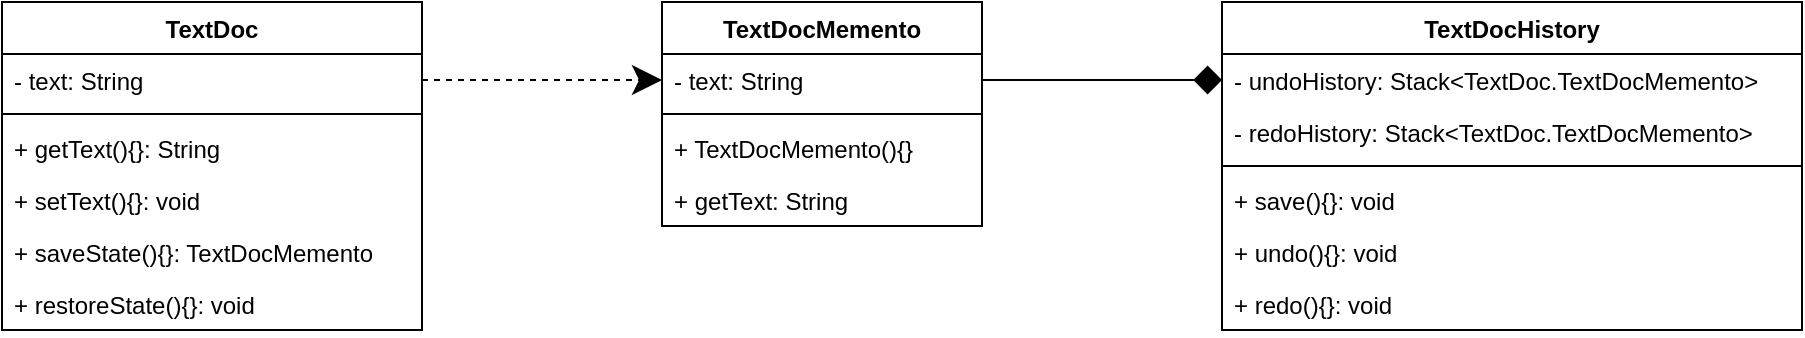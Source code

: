 <mxfile version="20.4.0" type="device"><diagram id="XvStiLBXzVy4rY1gxp1L" name="Page-1"><mxGraphModel dx="1038" dy="547" grid="1" gridSize="10" guides="1" tooltips="1" connect="1" arrows="1" fold="1" page="1" pageScale="1" pageWidth="827" pageHeight="1169" math="0" shadow="0"><root><mxCell id="0"/><mxCell id="1" parent="0"/><mxCell id="l8-krNquWeO0CSFwMkaf-1" value="TextDoc" style="swimlane;fontStyle=1;align=center;verticalAlign=top;childLayout=stackLayout;horizontal=1;startSize=26;horizontalStack=0;resizeParent=1;resizeParentMax=0;resizeLast=0;collapsible=1;marginBottom=0;" parent="1" vertex="1"><mxGeometry x="70" y="120" width="210" height="164" as="geometry"/></mxCell><mxCell id="l8-krNquWeO0CSFwMkaf-2" value="- text: String" style="text;strokeColor=none;fillColor=none;align=left;verticalAlign=top;spacingLeft=4;spacingRight=4;overflow=hidden;rotatable=0;points=[[0,0.5],[1,0.5]];portConstraint=eastwest;" parent="l8-krNquWeO0CSFwMkaf-1" vertex="1"><mxGeometry y="26" width="210" height="26" as="geometry"/></mxCell><mxCell id="l8-krNquWeO0CSFwMkaf-3" value="" style="line;strokeWidth=1;fillColor=none;align=left;verticalAlign=middle;spacingTop=-1;spacingLeft=3;spacingRight=3;rotatable=0;labelPosition=right;points=[];portConstraint=eastwest;strokeColor=inherit;" parent="l8-krNquWeO0CSFwMkaf-1" vertex="1"><mxGeometry y="52" width="210" height="8" as="geometry"/></mxCell><mxCell id="l8-krNquWeO0CSFwMkaf-4" value="+ getText(){}: String" style="text;strokeColor=none;fillColor=none;align=left;verticalAlign=top;spacingLeft=4;spacingRight=4;overflow=hidden;rotatable=0;points=[[0,0.5],[1,0.5]];portConstraint=eastwest;" parent="l8-krNquWeO0CSFwMkaf-1" vertex="1"><mxGeometry y="60" width="210" height="26" as="geometry"/></mxCell><mxCell id="l8-krNquWeO0CSFwMkaf-5" value="+ setText(){}: void" style="text;strokeColor=none;fillColor=none;align=left;verticalAlign=top;spacingLeft=4;spacingRight=4;overflow=hidden;rotatable=0;points=[[0,0.5],[1,0.5]];portConstraint=eastwest;" parent="l8-krNquWeO0CSFwMkaf-1" vertex="1"><mxGeometry y="86" width="210" height="26" as="geometry"/></mxCell><mxCell id="l8-krNquWeO0CSFwMkaf-6" value="+ saveState(){}: TextDocMemento" style="text;strokeColor=none;fillColor=none;align=left;verticalAlign=top;spacingLeft=4;spacingRight=4;overflow=hidden;rotatable=0;points=[[0,0.5],[1,0.5]];portConstraint=eastwest;" parent="l8-krNquWeO0CSFwMkaf-1" vertex="1"><mxGeometry y="112" width="210" height="26" as="geometry"/></mxCell><mxCell id="l8-krNquWeO0CSFwMkaf-7" value="+ restoreState(){}: void" style="text;strokeColor=none;fillColor=none;align=left;verticalAlign=top;spacingLeft=4;spacingRight=4;overflow=hidden;rotatable=0;points=[[0,0.5],[1,0.5]];portConstraint=eastwest;" parent="l8-krNquWeO0CSFwMkaf-1" vertex="1"><mxGeometry y="138" width="210" height="26" as="geometry"/></mxCell><mxCell id="l8-krNquWeO0CSFwMkaf-8" value="TextDocMemento" style="swimlane;fontStyle=1;align=center;verticalAlign=top;childLayout=stackLayout;horizontal=1;startSize=26;horizontalStack=0;resizeParent=1;resizeParentMax=0;resizeLast=0;collapsible=1;marginBottom=0;" parent="1" vertex="1"><mxGeometry x="400" y="120" width="160" height="112" as="geometry"/></mxCell><mxCell id="l8-krNquWeO0CSFwMkaf-9" value="- text: String" style="text;strokeColor=none;fillColor=none;align=left;verticalAlign=top;spacingLeft=4;spacingRight=4;overflow=hidden;rotatable=0;points=[[0,0.5],[1,0.5]];portConstraint=eastwest;" parent="l8-krNquWeO0CSFwMkaf-8" vertex="1"><mxGeometry y="26" width="160" height="26" as="geometry"/></mxCell><mxCell id="l8-krNquWeO0CSFwMkaf-10" value="" style="line;strokeWidth=1;fillColor=none;align=left;verticalAlign=middle;spacingTop=-1;spacingLeft=3;spacingRight=3;rotatable=0;labelPosition=right;points=[];portConstraint=eastwest;strokeColor=inherit;" parent="l8-krNquWeO0CSFwMkaf-8" vertex="1"><mxGeometry y="52" width="160" height="8" as="geometry"/></mxCell><mxCell id="l8-krNquWeO0CSFwMkaf-11" value="+ TextDocMemento(){}" style="text;strokeColor=none;fillColor=none;align=left;verticalAlign=top;spacingLeft=4;spacingRight=4;overflow=hidden;rotatable=0;points=[[0,0.5],[1,0.5]];portConstraint=eastwest;" parent="l8-krNquWeO0CSFwMkaf-8" vertex="1"><mxGeometry y="60" width="160" height="26" as="geometry"/></mxCell><mxCell id="l8-krNquWeO0CSFwMkaf-12" value="+ getText: String" style="text;strokeColor=none;fillColor=none;align=left;verticalAlign=top;spacingLeft=4;spacingRight=4;overflow=hidden;rotatable=0;points=[[0,0.5],[1,0.5]];portConstraint=eastwest;" parent="l8-krNquWeO0CSFwMkaf-8" vertex="1"><mxGeometry y="86" width="160" height="26" as="geometry"/></mxCell><mxCell id="l8-krNquWeO0CSFwMkaf-13" value="TextDocHistory" style="swimlane;fontStyle=1;align=center;verticalAlign=top;childLayout=stackLayout;horizontal=1;startSize=26;horizontalStack=0;resizeParent=1;resizeParentMax=0;resizeLast=0;collapsible=1;marginBottom=0;" parent="1" vertex="1"><mxGeometry x="680" y="120" width="290" height="164" as="geometry"/></mxCell><mxCell id="l8-krNquWeO0CSFwMkaf-14" value="- undoHistory: Stack&lt;TextDoc.TextDocMemento&gt;" style="text;strokeColor=none;fillColor=none;align=left;verticalAlign=top;spacingLeft=4;spacingRight=4;overflow=hidden;rotatable=0;points=[[0,0.5],[1,0.5]];portConstraint=eastwest;" parent="l8-krNquWeO0CSFwMkaf-13" vertex="1"><mxGeometry y="26" width="290" height="26" as="geometry"/></mxCell><mxCell id="l8-krNquWeO0CSFwMkaf-17" value="- redoHistory: Stack&lt;TextDoc.TextDocMemento&gt;" style="text;strokeColor=none;fillColor=none;align=left;verticalAlign=top;spacingLeft=4;spacingRight=4;overflow=hidden;rotatable=0;points=[[0,0.5],[1,0.5]];portConstraint=eastwest;" parent="l8-krNquWeO0CSFwMkaf-13" vertex="1"><mxGeometry y="52" width="290" height="26" as="geometry"/></mxCell><mxCell id="l8-krNquWeO0CSFwMkaf-15" value="" style="line;strokeWidth=1;fillColor=none;align=left;verticalAlign=middle;spacingTop=-1;spacingLeft=3;spacingRight=3;rotatable=0;labelPosition=right;points=[];portConstraint=eastwest;strokeColor=inherit;" parent="l8-krNquWeO0CSFwMkaf-13" vertex="1"><mxGeometry y="78" width="290" height="8" as="geometry"/></mxCell><mxCell id="l8-krNquWeO0CSFwMkaf-16" value="+ save(){}: void" style="text;strokeColor=none;fillColor=none;align=left;verticalAlign=top;spacingLeft=4;spacingRight=4;overflow=hidden;rotatable=0;points=[[0,0.5],[1,0.5]];portConstraint=eastwest;" parent="l8-krNquWeO0CSFwMkaf-13" vertex="1"><mxGeometry y="86" width="290" height="26" as="geometry"/></mxCell><mxCell id="l8-krNquWeO0CSFwMkaf-18" value="+ undo(){}: void" style="text;strokeColor=none;fillColor=none;align=left;verticalAlign=top;spacingLeft=4;spacingRight=4;overflow=hidden;rotatable=0;points=[[0,0.5],[1,0.5]];portConstraint=eastwest;" parent="l8-krNquWeO0CSFwMkaf-13" vertex="1"><mxGeometry y="112" width="290" height="26" as="geometry"/></mxCell><mxCell id="l8-krNquWeO0CSFwMkaf-19" value="+ redo(){}: void" style="text;strokeColor=none;fillColor=none;align=left;verticalAlign=top;spacingLeft=4;spacingRight=4;overflow=hidden;rotatable=0;points=[[0,0.5],[1,0.5]];portConstraint=eastwest;" parent="l8-krNquWeO0CSFwMkaf-13" vertex="1"><mxGeometry y="138" width="290" height="26" as="geometry"/></mxCell><mxCell id="l8-krNquWeO0CSFwMkaf-20" style="edgeStyle=orthogonalEdgeStyle;rounded=0;orthogonalLoop=1;jettySize=auto;html=1;entryX=0;entryY=0.5;entryDx=0;entryDy=0;dashed=1;endSize=12;" parent="1" source="l8-krNquWeO0CSFwMkaf-2" target="l8-krNquWeO0CSFwMkaf-9" edge="1"><mxGeometry relative="1" as="geometry"/></mxCell><mxCell id="l8-krNquWeO0CSFwMkaf-21" style="edgeStyle=orthogonalEdgeStyle;rounded=0;orthogonalLoop=1;jettySize=auto;html=1;entryX=0;entryY=0.5;entryDx=0;entryDy=0;endArrow=diamond;endFill=1;endSize=12;" parent="1" source="l8-krNquWeO0CSFwMkaf-9" target="l8-krNquWeO0CSFwMkaf-14" edge="1"><mxGeometry relative="1" as="geometry"/></mxCell></root></mxGraphModel></diagram></mxfile>